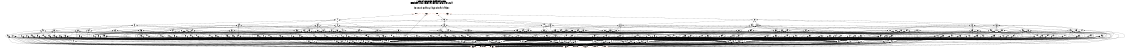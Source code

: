 # Network structure generated by ABC

digraph network {
size = "7.5,10";
center = true;
edge [dir = back];

{
  node [shape = plaintext];
  edge [style = invis];
  LevelTitle1 [label=""];
  LevelTitle2 [label=""];
  Level6 [label = ""];
  Level5 [label = ""];
  Level4 [label = ""];
  Level3 [label = ""];
  Level2 [label = ""];
  Level1 [label = ""];
  Level0 [label = ""];
  LevelTitle1 ->  LevelTitle2 ->  Level6 ->  Level5 ->  Level4 ->  Level3 ->  Level2 ->  Level1 ->  Level0;
}

{
  rank = same;
  LevelTitle1;
  title1 [shape=plaintext,
          fontsize=20,
          fontname = "Times-Roman",
          label="Network structure visualized by ABC\nBenchmark \"top\". Time was Wed Oct 16 16:07:37 2024. "
         ];
}

{
  rank = same;
  LevelTitle2;
  title2 [shape=plaintext,
          fontsize=18,
          fontname = "Times-Roman",
          label="The network contains 224 logic nodes and 0 latches.\n"
         ];
}

{
  rank = same;
  Level6;
  Node9 [label = "o_1_", shape = invtriangle, color = coral, fillcolor = coral];
  Node10 [label = "o_2_", shape = invtriangle, color = coral, fillcolor = coral];
  Node11 [label = "o_0_", shape = invtriangle, color = coral, fillcolor = coral];
  Node12 [label = "o_3_", shape = invtriangle, color = coral, fillcolor = coral];
}

{
  rank = same;
  Level5;
  Node14 [label = "14\n", shape = ellipse];
  Node118 [label = "118\n", shape = ellipse];
  Node167 [label = "167\n", shape = ellipse];
}

{
  rank = same;
  Level4;
  Node15 [label = "15\n", shape = ellipse];
  Node59 [label = "59\n", shape = ellipse];
  Node75 [label = "75\n", shape = ellipse];
  Node119 [label = "119\n", shape = ellipse];
  Node134 [label = "134\n", shape = ellipse];
  Node143 [label = "143\n", shape = ellipse];
  Node154 [label = "154\n", shape = ellipse];
  Node168 [label = "168\n", shape = ellipse];
  Node187 [label = "187\n", shape = ellipse];
  Node200 [label = "200\n", shape = ellipse];
  Node218 [label = "218\n", shape = ellipse];
  Node228 [label = "228\n", shape = ellipse];
}

{
  rank = same;
  Level3;
  Node16 [label = "16\n", shape = ellipse];
  Node32 [label = "32\n", shape = ellipse];
  Node39 [label = "39\n", shape = ellipse];
  Node41 [label = "41\n", shape = ellipse];
  Node54 [label = "54\n", shape = ellipse];
  Node57 [label = "57\n", shape = ellipse];
  Node60 [label = "60\n", shape = ellipse];
  Node65 [label = "65\n", shape = ellipse];
  Node76 [label = "76\n", shape = ellipse];
  Node84 [label = "84\n", shape = ellipse];
  Node89 [label = "89\n", shape = ellipse];
  Node92 [label = "92\n", shape = ellipse];
  Node102 [label = "102\n", shape = ellipse];
  Node107 [label = "107\n", shape = ellipse];
  Node112 [label = "112\n", shape = ellipse];
  Node115 [label = "115\n", shape = ellipse];
  Node120 [label = "120\n", shape = ellipse];
  Node123 [label = "123\n", shape = ellipse];
  Node125 [label = "125\n", shape = ellipse];
  Node129 [label = "129\n", shape = ellipse];
  Node135 [label = "135\n", shape = ellipse];
  Node137 [label = "137\n", shape = ellipse];
  Node139 [label = "139\n", shape = ellipse];
  Node144 [label = "144\n", shape = ellipse];
  Node146 [label = "146\n", shape = ellipse];
  Node148 [label = "148\n", shape = ellipse];
  Node150 [label = "150\n", shape = ellipse];
  Node151 [label = "151\n", shape = ellipse];
  Node155 [label = "155\n", shape = ellipse];
  Node156 [label = "156\n", shape = ellipse];
  Node158 [label = "158\n", shape = ellipse];
  Node161 [label = "161\n", shape = ellipse];
  Node164 [label = "164\n", shape = ellipse];
  Node166 [label = "166\n", shape = ellipse];
  Node169 [label = "169\n", shape = ellipse];
  Node170 [label = "170\n", shape = ellipse];
  Node172 [label = "172\n", shape = ellipse];
  Node174 [label = "174\n", shape = ellipse];
  Node176 [label = "176\n", shape = ellipse];
  Node180 [label = "180\n", shape = ellipse];
  Node188 [label = "188\n", shape = ellipse];
  Node189 [label = "189\n", shape = ellipse];
  Node190 [label = "190\n", shape = ellipse];
  Node193 [label = "193\n", shape = ellipse];
  Node196 [label = "196\n", shape = ellipse];
  Node198 [label = "198\n", shape = ellipse];
  Node201 [label = "201\n", shape = ellipse];
  Node206 [label = "206\n", shape = ellipse];
  Node210 [label = "210\n", shape = ellipse];
  Node214 [label = "214\n", shape = ellipse];
  Node219 [label = "219\n", shape = ellipse];
  Node221 [label = "221\n", shape = ellipse];
  Node223 [label = "223\n", shape = ellipse];
  Node224 [label = "224\n", shape = ellipse];
  Node229 [label = "229\n", shape = ellipse];
  Node230 [label = "230\n", shape = ellipse];
  Node232 [label = "232\n", shape = ellipse];
  Node234 [label = "234\n", shape = ellipse];
  Node235 [label = "235\n", shape = ellipse];
}

{
  rank = same;
  Level2;
  Node17 [label = "17\n", shape = ellipse];
  Node21 [label = "21\n", shape = ellipse];
  Node26 [label = "26\n", shape = ellipse];
  Node33 [label = "33\n", shape = ellipse];
  Node40 [label = "40\n", shape = ellipse];
  Node42 [label = "42\n", shape = ellipse];
  Node46 [label = "46\n", shape = ellipse];
  Node50 [label = "50\n", shape = ellipse];
  Node55 [label = "55\n", shape = ellipse];
  Node58 [label = "58\n", shape = ellipse];
  Node61 [label = "61\n", shape = ellipse];
  Node63 [label = "63\n", shape = ellipse];
  Node66 [label = "66\n", shape = ellipse];
  Node69 [label = "69\n", shape = ellipse];
  Node70 [label = "70\n", shape = ellipse];
  Node73 [label = "73\n", shape = ellipse];
  Node74 [label = "74\n", shape = ellipse];
  Node77 [label = "77\n", shape = ellipse];
  Node78 [label = "78\n", shape = ellipse];
  Node79 [label = "79\n", shape = ellipse];
  Node80 [label = "80\n", shape = ellipse];
  Node81 [label = "81\n", shape = ellipse];
  Node83 [label = "83\n", shape = ellipse];
  Node85 [label = "85\n", shape = ellipse];
  Node86 [label = "86\n", shape = ellipse];
  Node87 [label = "87\n", shape = ellipse];
  Node90 [label = "90\n", shape = ellipse];
  Node91 [label = "91\n", shape = ellipse];
  Node93 [label = "93\n", shape = ellipse];
  Node95 [label = "95\n", shape = ellipse];
  Node96 [label = "96\n", shape = ellipse];
  Node97 [label = "97\n", shape = ellipse];
  Node99 [label = "99\n", shape = ellipse];
  Node103 [label = "103\n", shape = ellipse];
  Node104 [label = "104\n", shape = ellipse];
  Node105 [label = "105\n", shape = ellipse];
  Node106 [label = "106\n", shape = ellipse];
  Node108 [label = "108\n", shape = ellipse];
  Node109 [label = "109\n", shape = ellipse];
  Node110 [label = "110\n", shape = ellipse];
  Node111 [label = "111\n", shape = ellipse];
  Node113 [label = "113\n", shape = ellipse];
  Node116 [label = "116\n", shape = ellipse];
  Node117 [label = "117\n", shape = ellipse];
  Node121 [label = "121\n", shape = ellipse];
  Node122 [label = "122\n", shape = ellipse];
  Node124 [label = "124\n", shape = ellipse];
  Node126 [label = "126\n", shape = ellipse];
  Node127 [label = "127\n", shape = ellipse];
  Node128 [label = "128\n", shape = ellipse];
  Node130 [label = "130\n", shape = ellipse];
  Node131 [label = "131\n", shape = ellipse];
  Node132 [label = "132\n", shape = ellipse];
  Node133 [label = "133\n", shape = ellipse];
  Node136 [label = "136\n", shape = ellipse];
  Node138 [label = "138\n", shape = ellipse];
  Node140 [label = "140\n", shape = ellipse];
  Node141 [label = "141\n", shape = ellipse];
  Node142 [label = "142\n", shape = ellipse];
  Node145 [label = "145\n", shape = ellipse];
  Node147 [label = "147\n", shape = ellipse];
  Node149 [label = "149\n", shape = ellipse];
  Node152 [label = "152\n", shape = ellipse];
  Node153 [label = "153\n", shape = ellipse];
  Node157 [label = "157\n", shape = ellipse];
  Node159 [label = "159\n", shape = ellipse];
  Node160 [label = "160\n", shape = ellipse];
  Node162 [label = "162\n", shape = ellipse];
  Node163 [label = "163\n", shape = ellipse];
  Node165 [label = "165\n", shape = ellipse];
  Node171 [label = "171\n", shape = ellipse];
  Node173 [label = "173\n", shape = ellipse];
  Node175 [label = "175\n", shape = ellipse];
  Node177 [label = "177\n", shape = ellipse];
  Node178 [label = "178\n", shape = ellipse];
  Node179 [label = "179\n", shape = ellipse];
  Node181 [label = "181\n", shape = ellipse];
  Node182 [label = "182\n", shape = ellipse];
  Node183 [label = "183\n", shape = ellipse];
  Node184 [label = "184\n", shape = ellipse];
  Node185 [label = "185\n", shape = ellipse];
  Node186 [label = "186\n", shape = ellipse];
  Node191 [label = "191\n", shape = ellipse];
  Node192 [label = "192\n", shape = ellipse];
  Node194 [label = "194\n", shape = ellipse];
  Node195 [label = "195\n", shape = ellipse];
  Node197 [label = "197\n", shape = ellipse];
  Node199 [label = "199\n", shape = ellipse];
  Node202 [label = "202\n", shape = ellipse];
  Node203 [label = "203\n", shape = ellipse];
  Node204 [label = "204\n", shape = ellipse];
  Node205 [label = "205\n", shape = ellipse];
  Node207 [label = "207\n", shape = ellipse];
  Node208 [label = "208\n", shape = ellipse];
  Node209 [label = "209\n", shape = ellipse];
  Node211 [label = "211\n", shape = ellipse];
  Node212 [label = "212\n", shape = ellipse];
  Node213 [label = "213\n", shape = ellipse];
  Node215 [label = "215\n", shape = ellipse];
  Node216 [label = "216\n", shape = ellipse];
  Node217 [label = "217\n", shape = ellipse];
  Node220 [label = "220\n", shape = ellipse];
  Node222 [label = "222\n", shape = ellipse];
  Node225 [label = "225\n", shape = ellipse];
  Node226 [label = "226\n", shape = ellipse];
  Node227 [label = "227\n", shape = ellipse];
  Node231 [label = "231\n", shape = ellipse];
  Node233 [label = "233\n", shape = ellipse];
  Node236 [label = "236\n", shape = ellipse];
  Node237 [label = "237\n", shape = ellipse];
}

{
  rank = same;
  Level1;
  Node18 [label = "18\n", shape = ellipse];
  Node19 [label = "19\n", shape = ellipse];
  Node20 [label = "20\n", shape = ellipse];
  Node22 [label = "22\n", shape = ellipse];
  Node23 [label = "23\n", shape = ellipse];
  Node24 [label = "24\n", shape = ellipse];
  Node25 [label = "25\n", shape = ellipse];
  Node27 [label = "27\n", shape = ellipse];
  Node28 [label = "28\n", shape = ellipse];
  Node29 [label = "29\n", shape = ellipse];
  Node30 [label = "30\n", shape = ellipse];
  Node31 [label = "31\n", shape = ellipse];
  Node34 [label = "34\n", shape = ellipse];
  Node35 [label = "35\n", shape = ellipse];
  Node36 [label = "36\n", shape = ellipse];
  Node37 [label = "37\n", shape = ellipse];
  Node38 [label = "38\n", shape = ellipse];
  Node43 [label = "43\n", shape = ellipse];
  Node44 [label = "44\n", shape = ellipse];
  Node45 [label = "45\n", shape = ellipse];
  Node47 [label = "47\n", shape = ellipse];
  Node48 [label = "48\n", shape = ellipse];
  Node49 [label = "49\n", shape = ellipse];
  Node51 [label = "51\n", shape = ellipse];
  Node52 [label = "52\n", shape = ellipse];
  Node53 [label = "53\n", shape = ellipse];
  Node56 [label = "56\n", shape = ellipse];
  Node62 [label = "62\n", shape = ellipse];
  Node64 [label = "64\n", shape = ellipse];
  Node67 [label = "67\n", shape = ellipse];
  Node68 [label = "68\n", shape = ellipse];
  Node71 [label = "71\n", shape = ellipse];
  Node72 [label = "72\n", shape = ellipse];
  Node82 [label = "82\n", shape = ellipse];
  Node88 [label = "88\n", shape = ellipse];
  Node94 [label = "94\n", shape = ellipse];
  Node98 [label = "98\n", shape = ellipse];
  Node100 [label = "100\n", shape = ellipse];
  Node101 [label = "101\n", shape = ellipse];
  Node114 [label = "114\n", shape = ellipse];
}

{
  rank = same;
  Level0;
  Node1 [label = "i_7_", shape = triangle, color = coral, fillcolor = coral];
  Node2 [label = "i_5_", shape = triangle, color = coral, fillcolor = coral];
  Node3 [label = "i_6_", shape = triangle, color = coral, fillcolor = coral];
  Node4 [label = "i_3_", shape = triangle, color = coral, fillcolor = coral];
  Node5 [label = "i_4_", shape = triangle, color = coral, fillcolor = coral];
  Node6 [label = "i_1_", shape = triangle, color = coral, fillcolor = coral];
  Node7 [label = "i_2_", shape = triangle, color = coral, fillcolor = coral];
  Node8 [label = "i_0_", shape = triangle, color = coral, fillcolor = coral];
}

title1 -> title2 [style = invis];
title2 -> Node9 [style = invis];
title2 -> Node10 [style = invis];
title2 -> Node11 [style = invis];
title2 -> Node12 [style = invis];
Node9 -> Node10 [style = invis];
Node10 -> Node11 [style = invis];
Node11 -> Node12 [style = invis];
Node9 -> Node14 [style = solid];
Node10 -> Node117 [style = solid];
Node11 -> Node118 [style = solid];
Node12 -> Node167 [style = solid];
Node14 -> Node15 [style = solid];
Node14 -> Node59 [style = solid];
Node14 -> Node75 [style = solid];
Node14 -> Node107 [style = solid];
Node14 -> Node112 [style = solid];
Node14 -> Node115 [style = solid];
Node15 -> Node16 [style = solid];
Node15 -> Node32 [style = solid];
Node15 -> Node39 [style = solid];
Node15 -> Node41 [style = solid];
Node15 -> Node54 [style = solid];
Node15 -> Node57 [style = solid];
Node16 -> Node17 [style = solid];
Node16 -> Node21 [style = solid];
Node16 -> Node26 [style = solid];
Node16 -> Node29 [style = solid];
Node16 -> Node30 [style = solid];
Node16 -> Node31 [style = solid];
Node17 -> Node18 [style = solid];
Node17 -> Node19 [style = solid];
Node17 -> Node20 [style = solid];
Node18 -> Node6 [style = solid];
Node18 -> Node7 [style = solid];
Node18 -> Node8 [style = solid];
Node19 -> Node1 [style = solid];
Node19 -> Node2 [style = solid];
Node19 -> Node3 [style = solid];
Node19 -> Node4 [style = solid];
Node19 -> Node5 [style = solid];
Node20 -> Node1 [style = solid];
Node20 -> Node2 [style = solid];
Node20 -> Node3 [style = solid];
Node20 -> Node4 [style = solid];
Node20 -> Node5 [style = solid];
Node21 -> Node22 [style = solid];
Node21 -> Node23 [style = solid];
Node21 -> Node24 [style = solid];
Node21 -> Node25 [style = solid];
Node22 -> Node6 [style = solid];
Node22 -> Node7 [style = solid];
Node22 -> Node8 [style = solid];
Node23 -> Node6 [style = solid];
Node23 -> Node7 [style = solid];
Node23 -> Node8 [style = solid];
Node24 -> Node1 [style = solid];
Node24 -> Node2 [style = solid];
Node24 -> Node3 [style = solid];
Node24 -> Node4 [style = solid];
Node24 -> Node5 [style = solid];
Node25 -> Node1 [style = solid];
Node25 -> Node2 [style = solid];
Node25 -> Node3 [style = solid];
Node25 -> Node4 [style = solid];
Node25 -> Node5 [style = solid];
Node26 -> Node27 [style = solid];
Node26 -> Node23 [style = solid];
Node26 -> Node25 [style = solid];
Node26 -> Node28 [style = solid];
Node27 -> Node6 [style = solid];
Node27 -> Node7 [style = solid];
Node27 -> Node8 [style = solid];
Node28 -> Node1 [style = solid];
Node28 -> Node2 [style = solid];
Node28 -> Node3 [style = solid];
Node28 -> Node4 [style = solid];
Node28 -> Node5 [style = solid];
Node29 -> Node6 [style = solid];
Node29 -> Node7 [style = solid];
Node29 -> Node8 [style = solid];
Node30 -> Node1 [style = solid];
Node30 -> Node2 [style = solid];
Node30 -> Node3 [style = solid];
Node30 -> Node4 [style = solid];
Node30 -> Node5 [style = solid];
Node31 -> Node1 [style = solid];
Node31 -> Node2 [style = solid];
Node31 -> Node3 [style = solid];
Node31 -> Node4 [style = solid];
Node31 -> Node5 [style = solid];
Node32 -> Node33 [style = solid];
Node32 -> Node37 [style = solid];
Node32 -> Node38 [style = solid];
Node32 -> Node23 [style = solid];
Node33 -> Node34 [style = solid];
Node33 -> Node35 [style = solid];
Node33 -> Node18 [style = solid];
Node33 -> Node36 [style = solid];
Node34 -> Node1 [style = solid];
Node34 -> Node2 [style = solid];
Node34 -> Node3 [style = solid];
Node34 -> Node4 [style = solid];
Node34 -> Node5 [style = solid];
Node35 -> Node6 [style = solid];
Node35 -> Node7 [style = solid];
Node35 -> Node8 [style = solid];
Node36 -> Node1 [style = solid];
Node36 -> Node2 [style = solid];
Node36 -> Node3 [style = solid];
Node36 -> Node4 [style = solid];
Node36 -> Node5 [style = solid];
Node37 -> Node1 [style = solid];
Node37 -> Node2 [style = solid];
Node37 -> Node3 [style = solid];
Node37 -> Node4 [style = solid];
Node37 -> Node5 [style = solid];
Node38 -> Node1 [style = solid];
Node38 -> Node2 [style = solid];
Node38 -> Node3 [style = solid];
Node38 -> Node4 [style = solid];
Node38 -> Node5 [style = solid];
Node39 -> Node40 [style = solid];
Node39 -> Node35 [style = solid];
Node39 -> Node19 [style = solid];
Node39 -> Node20 [style = solid];
Node40 -> Node22 [style = solid];
Node40 -> Node18 [style = solid];
Node40 -> Node24 [style = solid];
Node40 -> Node36 [style = solid];
Node41 -> Node42 [style = solid];
Node41 -> Node46 [style = solid];
Node41 -> Node50 [style = solid];
Node41 -> Node49 [style = solid];
Node41 -> Node52 [style = solid];
Node41 -> Node53 [style = solid];
Node42 -> Node29 [style = solid];
Node42 -> Node43 [style = solid];
Node42 -> Node44 [style = solid];
Node42 -> Node45 [style = solid];
Node43 -> Node6 [style = solid];
Node43 -> Node7 [style = solid];
Node43 -> Node8 [style = solid];
Node44 -> Node1 [style = solid];
Node44 -> Node2 [style = solid];
Node44 -> Node3 [style = solid];
Node44 -> Node4 [style = solid];
Node44 -> Node5 [style = solid];
Node45 -> Node1 [style = solid];
Node45 -> Node2 [style = solid];
Node45 -> Node3 [style = solid];
Node45 -> Node4 [style = solid];
Node45 -> Node5 [style = solid];
Node46 -> Node47 [style = solid];
Node46 -> Node48 [style = solid];
Node46 -> Node49 [style = solid];
Node46 -> Node43 [style = solid];
Node47 -> Node1 [style = solid];
Node47 -> Node2 [style = solid];
Node47 -> Node3 [style = solid];
Node47 -> Node4 [style = solid];
Node47 -> Node5 [style = solid];
Node48 -> Node1 [style = solid];
Node48 -> Node2 [style = solid];
Node48 -> Node3 [style = solid];
Node48 -> Node4 [style = solid];
Node48 -> Node5 [style = solid];
Node49 -> Node6 [style = solid];
Node49 -> Node7 [style = solid];
Node49 -> Node8 [style = solid];
Node50 -> Node29 [style = solid];
Node50 -> Node43 [style = solid];
Node50 -> Node45 [style = solid];
Node50 -> Node51 [style = solid];
Node51 -> Node1 [style = solid];
Node51 -> Node2 [style = solid];
Node51 -> Node3 [style = solid];
Node51 -> Node4 [style = solid];
Node51 -> Node5 [style = solid];
Node52 -> Node1 [style = solid];
Node52 -> Node2 [style = solid];
Node52 -> Node3 [style = solid];
Node52 -> Node4 [style = solid];
Node52 -> Node5 [style = solid];
Node53 -> Node1 [style = solid];
Node53 -> Node2 [style = solid];
Node53 -> Node3 [style = solid];
Node53 -> Node4 [style = solid];
Node53 -> Node5 [style = solid];
Node54 -> Node55 [style = solid];
Node54 -> Node43 [style = solid];
Node54 -> Node30 [style = solid];
Node54 -> Node31 [style = solid];
Node55 -> Node27 [style = solid];
Node55 -> Node49 [style = solid];
Node55 -> Node28 [style = solid];
Node55 -> Node56 [style = solid];
Node56 -> Node1 [style = solid];
Node56 -> Node2 [style = solid];
Node56 -> Node3 [style = solid];
Node56 -> Node4 [style = solid];
Node56 -> Node5 [style = solid];
Node57 -> Node58 [style = solid];
Node57 -> Node29 [style = solid];
Node57 -> Node49 [style = solid];
Node57 -> Node44 [style = solid];
Node57 -> Node56 [style = solid];
Node58 -> Node27 [style = solid];
Node58 -> Node52 [style = solid];
Node58 -> Node53 [style = solid];
Node59 -> Node60 [style = solid];
Node59 -> Node65 [style = solid];
Node59 -> Node69 [style = solid];
Node59 -> Node70 [style = solid];
Node59 -> Node73 [style = solid];
Node59 -> Node74 [style = solid];
Node60 -> Node61 [style = solid];
Node60 -> Node63 [style = solid];
Node60 -> Node29 [style = solid];
Node60 -> Node27 [style = solid];
Node60 -> Node64 [style = solid];
Node61 -> Node62 [style = solid];
Node61 -> Node49 [style = solid];
Node61 -> Node43 [style = solid];
Node61 -> Node2 [style = solid];
Node61 -> Node4 [style = solid];
Node61 -> Node5 [style = solid];
Node62 -> Node1 [style = solid];
Node62 -> Node3 [style = solid];
Node63 -> Node62 [style = solid];
Node63 -> Node2 [style = solid];
Node63 -> Node4 [style = solid];
Node63 -> Node5 [style = solid];
Node64 -> Node1 [style = solid];
Node64 -> Node2 [style = solid];
Node64 -> Node3 [style = solid];
Node64 -> Node4 [style = solid];
Node64 -> Node5 [style = solid];
Node65 -> Node63 [style = solid];
Node65 -> Node66 [style = solid];
Node65 -> Node49 [style = solid];
Node65 -> Node43 [style = solid];
Node65 -> Node64 [style = solid];
Node66 -> Node29 [style = solid];
Node66 -> Node27 [style = solid];
Node66 -> Node67 [style = solid];
Node66 -> Node68 [style = solid];
Node67 -> Node1 [style = solid];
Node67 -> Node2 [style = solid];
Node67 -> Node3 [style = solid];
Node67 -> Node4 [style = solid];
Node67 -> Node5 [style = solid];
Node68 -> Node1 [style = solid];
Node68 -> Node2 [style = solid];
Node68 -> Node3 [style = solid];
Node68 -> Node4 [style = solid];
Node68 -> Node5 [style = solid];
Node69 -> Node49 [style = solid];
Node69 -> Node43 [style = solid];
Node69 -> Node67 [style = solid];
Node69 -> Node68 [style = solid];
Node70 -> Node29 [style = solid];
Node70 -> Node27 [style = solid];
Node70 -> Node71 [style = solid];
Node70 -> Node72 [style = solid];
Node71 -> Node1 [style = solid];
Node71 -> Node2 [style = solid];
Node71 -> Node3 [style = solid];
Node71 -> Node4 [style = solid];
Node71 -> Node5 [style = solid];
Node72 -> Node1 [style = solid];
Node72 -> Node2 [style = solid];
Node72 -> Node3 [style = solid];
Node72 -> Node4 [style = solid];
Node72 -> Node5 [style = solid];
Node73 -> Node29 [style = solid];
Node73 -> Node27 [style = solid];
Node73 -> Node34 [style = solid];
Node73 -> Node38 [style = solid];
Node74 -> Node49 [style = solid];
Node74 -> Node43 [style = solid];
Node74 -> Node71 [style = solid];
Node74 -> Node72 [style = solid];
Node75 -> Node76 [style = solid];
Node75 -> Node84 [style = solid];
Node75 -> Node89 [style = solid];
Node75 -> Node92 [style = solid];
Node75 -> Node102 [style = solid];
Node76 -> Node77 [style = solid];
Node76 -> Node78 [style = solid];
Node76 -> Node79 [style = solid];
Node76 -> Node80 [style = solid];
Node76 -> Node81 [style = solid];
Node76 -> Node83 [style = solid];
Node77 -> Node27 [style = solid];
Node77 -> Node19 [style = solid];
Node77 -> Node20 [style = solid];
Node78 -> Node29 [style = solid];
Node78 -> Node49 [style = solid];
Node78 -> Node24 [style = solid];
Node78 -> Node36 [style = solid];
Node79 -> Node49 [style = solid];
Node79 -> Node19 [style = solid];
Node79 -> Node20 [style = solid];
Node80 -> Node29 [style = solid];
Node80 -> Node43 [style = solid];
Node80 -> Node24 [style = solid];
Node80 -> Node25 [style = solid];
Node81 -> Node22 [style = solid];
Node81 -> Node35 [style = solid];
Node81 -> Node82 [style = solid];
Node81 -> Node2 [style = solid];
Node81 -> Node4 [style = solid];
Node81 -> Node5 [style = solid];
Node82 -> Node1 [style = solid];
Node82 -> Node3 [style = solid];
Node83 -> Node18 [style = solid];
Node83 -> Node23 [style = solid];
Node83 -> Node82 [style = solid];
Node83 -> Node2 [style = solid];
Node83 -> Node4 [style = solid];
Node83 -> Node5 [style = solid];
Node84 -> Node85 [style = solid];
Node84 -> Node86 [style = solid];
Node84 -> Node87 [style = solid];
Node84 -> Node29 [style = solid];
Node84 -> Node27 [style = solid];
Node84 -> Node88 [style = solid];
Node85 -> Node62 [style = solid];
Node85 -> Node2 [style = solid];
Node85 -> Node4 [style = solid];
Node85 -> Node5 [style = solid];
Node86 -> Node71 [style = solid];
Node86 -> Node68 [style = solid];
Node86 -> Node64 [style = solid];
Node86 -> Node6 [style = solid];
Node86 -> Node7 [style = solid];
Node86 -> Node8 [style = solid];
Node87 -> Node23 [style = solid];
Node87 -> Node72 [style = solid];
Node87 -> Node67 [style = solid];
Node88 -> Node1 [style = solid];
Node88 -> Node2 [style = solid];
Node88 -> Node3 [style = solid];
Node88 -> Node4 [style = solid];
Node88 -> Node5 [style = solid];
Node89 -> Node85 [style = solid];
Node89 -> Node63 [style = solid];
Node89 -> Node90 [style = solid];
Node89 -> Node91 [style = solid];
Node89 -> Node35 [style = solid];
Node89 -> Node18 [style = solid];
Node90 -> Node43 [style = solid];
Node90 -> Node22 [style = solid];
Node90 -> Node25 [style = solid];
Node90 -> Node88 [style = solid];
Node91 -> Node22 [style = solid];
Node91 -> Node23 [style = solid];
Node91 -> Node88 [style = solid];
Node91 -> Node64 [style = solid];
Node92 -> Node93 [style = solid];
Node92 -> Node95 [style = solid];
Node92 -> Node96 [style = solid];
Node92 -> Node97 [style = solid];
Node92 -> Node99 [style = solid];
Node93 -> Node94 [style = solid];
Node93 -> Node22 [style = solid];
Node93 -> Node35 [style = solid];
Node93 -> Node2 [style = solid];
Node93 -> Node4 [style = solid];
Node93 -> Node5 [style = solid];
Node94 -> Node1 [style = solid];
Node94 -> Node3 [style = solid];
Node95 -> Node94 [style = solid];
Node95 -> Node18 [style = solid];
Node95 -> Node23 [style = solid];
Node95 -> Node2 [style = solid];
Node95 -> Node4 [style = solid];
Node95 -> Node5 [style = solid];
Node96 -> Node29 [style = solid];
Node96 -> Node27 [style = solid];
Node96 -> Node82 [style = solid];
Node96 -> Node2 [style = solid];
Node96 -> Node4 [style = solid];
Node96 -> Node5 [style = solid];
Node97 -> Node98 [style = solid];
Node97 -> Node49 [style = solid];
Node97 -> Node43 [style = solid];
Node97 -> Node51 [style = solid];
Node98 -> Node1 [style = solid];
Node98 -> Node2 [style = solid];
Node98 -> Node3 [style = solid];
Node98 -> Node4 [style = solid];
Node98 -> Node5 [style = solid];
Node99 -> Node100 [style = solid];
Node99 -> Node101 [style = solid];
Node99 -> Node6 [style = solid];
Node99 -> Node7 [style = solid];
Node99 -> Node8 [style = solid];
Node100 -> Node1 [style = solid];
Node100 -> Node2 [style = solid];
Node100 -> Node3 [style = solid];
Node100 -> Node4 [style = solid];
Node100 -> Node5 [style = solid];
Node101 -> Node1 [style = solid];
Node101 -> Node2 [style = solid];
Node101 -> Node3 [style = solid];
Node101 -> Node4 [style = solid];
Node101 -> Node5 [style = solid];
Node102 -> Node103 [style = solid];
Node102 -> Node104 [style = solid];
Node102 -> Node105 [style = solid];
Node102 -> Node106 [style = solid];
Node103 -> Node94 [style = solid];
Node103 -> Node22 [style = solid];
Node103 -> Node35 [style = solid];
Node103 -> Node2 [style = solid];
Node103 -> Node4 [style = solid];
Node103 -> Node5 [style = solid];
Node104 -> Node94 [style = solid];
Node104 -> Node18 [style = solid];
Node104 -> Node23 [style = solid];
Node104 -> Node2 [style = solid];
Node104 -> Node4 [style = solid];
Node104 -> Node5 [style = solid];
Node105 -> Node22 [style = solid];
Node105 -> Node35 [style = solid];
Node105 -> Node82 [style = solid];
Node105 -> Node2 [style = solid];
Node105 -> Node4 [style = solid];
Node105 -> Node5 [style = solid];
Node106 -> Node18 [style = solid];
Node106 -> Node23 [style = solid];
Node106 -> Node82 [style = solid];
Node106 -> Node2 [style = solid];
Node106 -> Node4 [style = solid];
Node106 -> Node5 [style = solid];
Node107 -> Node108 [style = solid];
Node107 -> Node109 [style = solid];
Node107 -> Node110 [style = solid];
Node107 -> Node111 [style = solid];
Node108 -> Node29 [style = solid];
Node108 -> Node47 [style = solid];
Node108 -> Node27 [style = solid];
Node108 -> Node98 [style = solid];
Node108 -> Node48 [style = solid];
Node109 -> Node34 [style = solid];
Node109 -> Node49 [style = solid];
Node109 -> Node37 [style = solid];
Node109 -> Node43 [style = solid];
Node109 -> Node38 [style = solid];
Node110 -> Node37 [style = solid];
Node110 -> Node38 [style = solid];
Node110 -> Node22 [style = solid];
Node111 -> Node34 [style = solid];
Node111 -> Node35 [style = solid];
Node111 -> Node71 [style = solid];
Node111 -> Node18 [style = solid];
Node112 -> Node113 [style = solid];
Node112 -> Node49 [style = solid];
Node112 -> Node43 [style = solid];
Node112 -> Node114 [style = solid];
Node113 -> Node82 [style = solid];
Node113 -> Node2 [style = solid];
Node113 -> Node4 [style = solid];
Node113 -> Node5 [style = solid];
Node114 -> Node1 [style = solid];
Node114 -> Node2 [style = solid];
Node114 -> Node3 [style = solid];
Node114 -> Node4 [style = solid];
Node114 -> Node5 [style = solid];
Node115 -> Node116 [style = solid];
Node115 -> Node22 [style = solid];
Node115 -> Node72 [style = solid];
Node115 -> Node67 [style = solid];
Node116 -> Node29 [style = solid];
Node116 -> Node27 [style = solid];
Node116 -> Node37 [style = solid];
Node116 -> Node36 [style = solid];
Node117 -> Node23 [style = solid];
Node117 -> Node100 [style = solid];
Node118 -> Node119 [style = solid];
Node118 -> Node134 [style = solid];
Node118 -> Node143 [style = solid];
Node118 -> Node154 [style = solid];
Node119 -> Node120 [style = solid];
Node119 -> Node123 [style = solid];
Node119 -> Node125 [style = solid];
Node119 -> Node129 [style = solid];
Node119 -> Node132 [style = solid];
Node119 -> Node133 [style = solid];
Node120 -> Node121 [style = solid];
Node120 -> Node122 [style = solid];
Node120 -> Node22 [style = solid];
Node120 -> Node23 [style = solid];
Node120 -> Node28 [style = solid];
Node120 -> Node56 [style = solid];
Node121 -> Node49 [style = solid];
Node121 -> Node43 [style = solid];
Node121 -> Node100 [style = solid];
Node121 -> Node101 [style = solid];
Node122 -> Node52 [style = solid];
Node122 -> Node53 [style = solid];
Node122 -> Node45 [style = solid];
Node122 -> Node6 [style = solid];
Node122 -> Node7 [style = solid];
Node122 -> Node8 [style = solid];
Node123 -> Node124 [style = solid];
Node123 -> Node47 [style = solid];
Node123 -> Node27 [style = solid];
Node123 -> Node49 [style = solid];
Node123 -> Node51 [style = solid];
Node124 -> Node29 [style = solid];
Node124 -> Node49 [style = solid];
Node124 -> Node82 [style = solid];
Node124 -> Node2 [style = solid];
Node124 -> Node4 [style = solid];
Node124 -> Node5 [style = solid];
Node125 -> Node126 [style = solid];
Node125 -> Node127 [style = solid];
Node125 -> Node128 [style = solid];
Node125 -> Node27 [style = solid];
Node125 -> Node37 [style = solid];
Node125 -> Node38 [style = solid];
Node126 -> Node29 [style = solid];
Node126 -> Node34 [style = solid];
Node126 -> Node43 [style = solid];
Node126 -> Node68 [style = solid];
Node127 -> Node49 [style = solid];
Node127 -> Node35 [style = solid];
Node127 -> Node25 [style = solid];
Node127 -> Node88 [style = solid];
Node128 -> Node27 [style = solid];
Node128 -> Node34 [style = solid];
Node128 -> Node43 [style = solid];
Node128 -> Node24 [style = solid];
Node129 -> Node130 [style = solid];
Node129 -> Node131 [style = solid];
Node129 -> Node27 [style = solid];
Node129 -> Node22 [style = solid];
Node129 -> Node72 [style = solid];
Node129 -> Node100 [style = solid];
Node130 -> Node98 [style = solid];
Node130 -> Node48 [style = solid];
Node130 -> Node51 [style = solid];
Node130 -> Node6 [style = solid];
Node130 -> Node7 [style = solid];
Node130 -> Node8 [style = solid];
Node131 -> Node35 [style = solid];
Node131 -> Node1 [style = solid];
Node131 -> Node2 [style = solid];
Node131 -> Node3 [style = solid];
Node131 -> Node4 [style = solid];
Node131 -> Node5 [style = solid];
Node132 -> Node27 [style = solid];
Node132 -> Node49 [style = solid];
Node132 -> Node44 [style = solid];
Node132 -> Node45 [style = solid];
Node133 -> Node27 [style = solid];
Node133 -> Node43 [style = solid];
Node133 -> Node30 [style = solid];
Node133 -> Node28 [style = solid];
Node134 -> Node135 [style = solid];
Node134 -> Node137 [style = solid];
Node134 -> Node139 [style = solid];
Node134 -> Node141 [style = solid];
Node134 -> Node142 [style = solid];
Node135 -> Node108 [style = solid];
Node135 -> Node113 [style = solid];
Node135 -> Node136 [style = solid];
Node135 -> Node18 [style = solid];
Node135 -> Node23 [style = solid];
Node135 -> Node114 [style = solid];
Node136 -> Node18 [style = solid];
Node136 -> Node23 [style = solid];
Node136 -> Node100 [style = solid];
Node136 -> Node101 [style = solid];
Node137 -> Node138 [style = solid];
Node137 -> Node35 [style = solid];
Node137 -> Node20 [style = solid];
Node137 -> Node23 [style = solid];
Node137 -> Node25 [style = solid];
Node137 -> Node36 [style = solid];
Node138 -> Node34 [style = solid];
Node138 -> Node22 [style = solid];
Node139 -> Node109 [style = solid];
Node139 -> Node140 [style = solid];
Node139 -> Node22 [style = solid];
Node139 -> Node71 [style = solid];
Node139 -> Node23 [style = solid];
Node139 -> Node68 [style = solid];
Node140 -> Node62 [style = solid];
Node140 -> Node22 [style = solid];
Node140 -> Node18 [style = solid];
Node140 -> Node2 [style = solid];
Node140 -> Node4 [style = solid];
Node140 -> Node5 [style = solid];
Node141 -> Node29 [style = solid];
Node141 -> Node27 [style = solid];
Node141 -> Node31 [style = solid];
Node141 -> Node28 [style = solid];
Node142 -> Node18 [style = solid];
Node142 -> Node19 [style = solid];
Node142 -> Node23 [style = solid];
Node142 -> Node25 [style = solid];
Node143 -> Node115 [style = solid];
Node143 -> Node144 [style = solid];
Node143 -> Node146 [style = solid];
Node143 -> Node148 [style = solid];
Node143 -> Node150 [style = solid];
Node143 -> Node151 [style = solid];
Node144 -> Node85 [style = solid];
Node144 -> Node145 [style = solid];
Node144 -> Node43 [style = solid];
Node144 -> Node35 [style = solid];
Node144 -> Node24 [style = solid];
Node145 -> Node62 [style = solid];
Node145 -> Node22 [style = solid];
Node145 -> Node35 [style = solid];
Node145 -> Node2 [style = solid];
Node145 -> Node4 [style = solid];
Node145 -> Node5 [style = solid];
Node146 -> Node63 [style = solid];
Node146 -> Node147 [style = solid];
Node146 -> Node35 [style = solid];
Node146 -> Node18 [style = solid];
Node146 -> Node68 [style = solid];
Node147 -> Node62 [style = solid];
Node147 -> Node18 [style = solid];
Node147 -> Node23 [style = solid];
Node147 -> Node2 [style = solid];
Node147 -> Node4 [style = solid];
Node147 -> Node5 [style = solid];
Node148 -> Node77 [style = solid];
Node148 -> Node149 [style = solid];
Node148 -> Node29 [style = solid];
Node148 -> Node35 [style = solid];
Node148 -> Node24 [style = solid];
Node148 -> Node100 [style = solid];
Node149 -> Node47 [style = solid];
Node149 -> Node22 [style = solid];
Node149 -> Node23 [style = solid];
Node149 -> Node44 [style = solid];
Node149 -> Node45 [style = solid];
Node149 -> Node51 [style = solid];
Node150 -> Node69 [style = solid];
Node150 -> Node29 [style = solid];
Node150 -> Node43 [style = solid];
Node150 -> Node38 [style = solid];
Node150 -> Node72 [style = solid];
Node151 -> Node70 [style = solid];
Node151 -> Node85 [style = solid];
Node151 -> Node63 [style = solid];
Node151 -> Node152 [style = solid];
Node151 -> Node153 [style = solid];
Node151 -> Node49 [style = solid];
Node152 -> Node29 [style = solid];
Node152 -> Node18 [style = solid];
Node152 -> Node68 [style = solid];
Node152 -> Node64 [style = solid];
Node153 -> Node29 [style = solid];
Node153 -> Node43 [style = solid];
Node153 -> Node67 [style = solid];
Node153 -> Node64 [style = solid];
Node154 -> Node155 [style = solid];
Node154 -> Node156 [style = solid];
Node154 -> Node158 [style = solid];
Node154 -> Node161 [style = solid];
Node154 -> Node164 [style = solid];
Node154 -> Node166 [style = solid];
Node155 -> Node110 [style = solid];
Node155 -> Node27 [style = solid];
Node155 -> Node34 [style = solid];
Node155 -> Node35 [style = solid];
Node155 -> Node64 [style = solid];
Node156 -> Node157 [style = solid];
Node156 -> Node29 [style = solid];
Node156 -> Node23 [style = solid];
Node156 -> Node25 [style = solid];
Node156 -> Node31 [style = solid];
Node157 -> Node34 [style = solid];
Node157 -> Node22 [style = solid];
Node157 -> Node18 [style = solid];
Node157 -> Node24 [style = solid];
Node158 -> Node85 [style = solid];
Node158 -> Node63 [style = solid];
Node158 -> Node159 [style = solid];
Node158 -> Node160 [style = solid];
Node158 -> Node29 [style = solid];
Node158 -> Node43 [style = solid];
Node159 -> Node62 [style = solid];
Node159 -> Node49 [style = solid];
Node159 -> Node22 [style = solid];
Node159 -> Node2 [style = solid];
Node159 -> Node4 [style = solid];
Node159 -> Node5 [style = solid];
Node160 -> Node29 [style = solid];
Node160 -> Node27 [style = solid];
Node160 -> Node67 [style = solid];
Node160 -> Node68 [style = solid];
Node161 -> Node162 [style = solid];
Node161 -> Node163 [style = solid];
Node161 -> Node47 [style = solid];
Node161 -> Node43 [style = solid];
Node161 -> Node44 [style = solid];
Node162 -> Node27 [style = solid];
Node162 -> Node49 [style = solid];
Node162 -> Node114 [style = solid];
Node162 -> Node100 [style = solid];
Node163 -> Node30 [style = solid];
Node163 -> Node31 [style = solid];
Node163 -> Node28 [style = solid];
Node163 -> Node6 [style = solid];
Node163 -> Node7 [style = solid];
Node163 -> Node8 [style = solid];
Node164 -> Node165 [style = solid];
Node164 -> Node49 [style = solid];
Node164 -> Node43 [style = solid];
Node164 -> Node31 [style = solid];
Node164 -> Node28 [style = solid];
Node165 -> Node29 [style = solid];
Node165 -> Node27 [style = solid];
Node165 -> Node30 [style = solid];
Node165 -> Node56 [style = solid];
Node166 -> Node58 [style = solid];
Node166 -> Node29 [style = solid];
Node166 -> Node43 [style = solid];
Node166 -> Node30 [style = solid];
Node166 -> Node44 [style = solid];
Node167 -> Node168 [style = solid];
Node167 -> Node187 [style = solid];
Node167 -> Node200 [style = solid];
Node167 -> Node218 [style = solid];
Node167 -> Node228 [style = solid];
Node168 -> Node169 [style = solid];
Node168 -> Node170 [style = solid];
Node168 -> Node172 [style = solid];
Node168 -> Node174 [style = solid];
Node168 -> Node176 [style = solid];
Node168 -> Node180 [style = solid];
Node169 -> Node113 [style = solid];
Node169 -> Node18 [style = solid];
Node169 -> Node23 [style = solid];
Node169 -> Node114 [style = solid];
Node170 -> Node136 [style = solid];
Node170 -> Node171 [style = solid];
Node170 -> Node29 [style = solid];
Node170 -> Node27 [style = solid];
Node170 -> Node98 [style = solid];
Node170 -> Node51 [style = solid];
Node171 -> Node47 [style = solid];
Node171 -> Node48 [style = solid];
Node171 -> Node49 [style = solid];
Node171 -> Node43 [style = solid];
Node172 -> Node173 [style = solid];
Node172 -> Node18 [style = solid];
Node172 -> Node23 [style = solid];
Node172 -> Node30 [style = solid];
Node172 -> Node31 [style = solid];
Node172 -> Node28 [style = solid];
Node173 -> Node35 [style = solid];
Node173 -> Node44 [style = solid];
Node174 -> Node175 [style = solid];
Node174 -> Node22 [style = solid];
Node174 -> Node52 [style = solid];
Node174 -> Node53 [style = solid];
Node175 -> Node47 [style = solid];
Node175 -> Node35 [style = solid];
Node175 -> Node18 [style = solid];
Node175 -> Node44 [style = solid];
Node176 -> Node113 [style = solid];
Node176 -> Node177 [style = solid];
Node176 -> Node178 [style = solid];
Node176 -> Node179 [style = solid];
Node176 -> Node27 [style = solid];
Node176 -> Node101 [style = solid];
Node177 -> Node29 [style = solid];
Node177 -> Node98 [style = solid];
Node177 -> Node43 [style = solid];
Node177 -> Node114 [style = solid];
Node178 -> Node22 [style = solid];
Node178 -> Node35 [style = solid];
Node178 -> Node30 [style = solid];
Node178 -> Node56 [style = solid];
Node179 -> Node43 [style = solid];
Node179 -> Node35 [style = solid];
Node179 -> Node31 [style = solid];
Node179 -> Node114 [style = solid];
Node180 -> Node181 [style = solid];
Node180 -> Node182 [style = solid];
Node180 -> Node183 [style = solid];
Node180 -> Node184 [style = solid];
Node180 -> Node185 [style = solid];
Node180 -> Node186 [style = solid];
Node181 -> Node49 [style = solid];
Node181 -> Node37 [style = solid];
Node181 -> Node38 [style = solid];
Node182 -> Node29 [style = solid];
Node182 -> Node43 [style = solid];
Node182 -> Node71 [style = solid];
Node182 -> Node36 [style = solid];
Node183 -> Node29 [style = solid];
Node183 -> Node27 [style = solid];
Node183 -> Node19 [style = solid];
Node183 -> Node25 [style = solid];
Node184 -> Node29 [style = solid];
Node184 -> Node43 [style = solid];
Node184 -> Node20 [style = solid];
Node184 -> Node36 [style = solid];
Node185 -> Node47 [style = solid];
Node185 -> Node98 [style = solid];
Node185 -> Node48 [style = solid];
Node185 -> Node22 [style = solid];
Node185 -> Node18 [style = solid];
Node185 -> Node114 [style = solid];
Node186 -> Node29 [style = solid];
Node186 -> Node49 [style = solid];
Node186 -> Node71 [style = solid];
Node186 -> Node72 [style = solid];
Node186 -> Node67 [style = solid];
Node186 -> Node64 [style = solid];
Node187 -> Node188 [style = solid];
Node187 -> Node189 [style = solid];
Node187 -> Node190 [style = solid];
Node187 -> Node193 [style = solid];
Node187 -> Node196 [style = solid];
Node187 -> Node198 [style = solid];
Node188 -> Node124 [style = solid];
Node188 -> Node49 [style = solid];
Node188 -> Node45 [style = solid];
Node188 -> Node51 [style = solid];
Node189 -> Node121 [style = solid];
Node189 -> Node35 [style = solid];
Node189 -> Node23 [style = solid];
Node189 -> Node45 [style = solid];
Node189 -> Node56 [style = solid];
Node190 -> Node191 [style = solid];
Node190 -> Node192 [style = solid];
Node190 -> Node71 [style = solid];
Node190 -> Node23 [style = solid];
Node190 -> Node36 [style = solid];
Node191 -> Node29 [style = solid];
Node191 -> Node48 [style = solid];
Node191 -> Node43 [style = solid];
Node191 -> Node52 [style = solid];
Node192 -> Node19 [style = solid];
Node192 -> Node20 [style = solid];
Node192 -> Node25 [style = solid];
Node192 -> Node6 [style = solid];
Node192 -> Node7 [style = solid];
Node192 -> Node8 [style = solid];
Node193 -> Node194 [style = solid];
Node193 -> Node195 [style = solid];
Node193 -> Node49 [style = solid];
Node193 -> Node71 [style = solid];
Node193 -> Node18 [style = solid];
Node193 -> Node25 [style = solid];
Node194 -> Node22 [style = solid];
Node194 -> Node35 [style = solid];
Node194 -> Node100 [style = solid];
Node194 -> Node101 [style = solid];
Node195 -> Node37 [style = solid];
Node195 -> Node38 [style = solid];
Node195 -> Node36 [style = solid];
Node195 -> Node6 [style = solid];
Node195 -> Node7 [style = solid];
Node195 -> Node8 [style = solid];
Node196 -> Node197 [style = solid];
Node196 -> Node23 [style = solid];
Node196 -> Node52 [style = solid];
Node196 -> Node53 [style = solid];
Node197 -> Node35 [style = solid];
Node197 -> Node18 [style = solid];
Node197 -> Node45 [style = solid];
Node197 -> Node51 [style = solid];
Node198 -> Node113 [style = solid];
Node198 -> Node199 [style = solid];
Node198 -> Node35 [style = solid];
Node198 -> Node18 [style = solid];
Node198 -> Node51 [style = solid];
Node199 -> Node98 [style = solid];
Node199 -> Node48 [style = solid];
Node199 -> Node23 [style = solid];
Node200 -> Node201 [style = solid];
Node200 -> Node206 [style = solid];
Node200 -> Node210 [style = solid];
Node200 -> Node214 [style = solid];
Node201 -> Node202 [style = solid];
Node201 -> Node203 [style = solid];
Node201 -> Node204 [style = solid];
Node201 -> Node205 [style = solid];
Node202 -> Node18 [style = solid];
Node202 -> Node23 [style = solid];
Node202 -> Node67 [style = solid];
Node202 -> Node68 [style = solid];
Node203 -> Node22 [style = solid];
Node203 -> Node35 [style = solid];
Node203 -> Node71 [style = solid];
Node203 -> Node72 [style = solid];
Node204 -> Node37 [style = solid];
Node204 -> Node22 [style = solid];
Node204 -> Node35 [style = solid];
Node204 -> Node36 [style = solid];
Node205 -> Node38 [style = solid];
Node205 -> Node35 [style = solid];
Node205 -> Node18 [style = solid];
Node205 -> Node72 [style = solid];
Node206 -> Node85 [style = solid];
Node206 -> Node63 [style = solid];
Node206 -> Node207 [style = solid];
Node206 -> Node208 [style = solid];
Node206 -> Node209 [style = solid];
Node206 -> Node23 [style = solid];
Node207 -> Node43 [style = solid];
Node207 -> Node35 [style = solid];
Node207 -> Node19 [style = solid];
Node207 -> Node64 [style = solid];
Node208 -> Node49 [style = solid];
Node208 -> Node43 [style = solid];
Node208 -> Node20 [style = solid];
Node208 -> Node24 [style = solid];
Node209 -> Node35 [style = solid];
Node209 -> Node18 [style = solid];
Node209 -> Node67 [style = solid];
Node209 -> Node64 [style = solid];
Node210 -> Node211 [style = solid];
Node210 -> Node212 [style = solid];
Node210 -> Node213 [style = solid];
Node210 -> Node49 [style = solid];
Node210 -> Node30 [style = solid];
Node210 -> Node31 [style = solid];
Node211 -> Node29 [style = solid];
Node211 -> Node43 [style = solid];
Node211 -> Node53 [style = solid];
Node211 -> Node56 [style = solid];
Node212 -> Node49 [style = solid];
Node212 -> Node43 [style = solid];
Node212 -> Node53 [style = solid];
Node212 -> Node44 [style = solid];
Node213 -> Node29 [style = solid];
Node213 -> Node27 [style = solid];
Node213 -> Node52 [style = solid];
Node213 -> Node45 [style = solid];
Node214 -> Node215 [style = solid];
Node214 -> Node216 [style = solid];
Node214 -> Node217 [style = solid];
Node214 -> Node22 [style = solid];
Node214 -> Node19 [style = solid];
Node214 -> Node20 [style = solid];
Node215 -> Node37 [style = solid];
Node215 -> Node35 [style = solid];
Node215 -> Node18 [style = solid];
Node215 -> Node24 [style = solid];
Node216 -> Node34 [style = solid];
Node216 -> Node38 [style = solid];
Node216 -> Node18 [style = solid];
Node216 -> Node23 [style = solid];
Node217 -> Node29 [style = solid];
Node217 -> Node18 [style = solid];
Node217 -> Node24 [style = solid];
Node217 -> Node56 [style = solid];
Node218 -> Node112 [style = solid];
Node218 -> Node219 [style = solid];
Node218 -> Node221 [style = solid];
Node218 -> Node223 [style = solid];
Node218 -> Node224 [style = solid];
Node218 -> Node227 [style = solid];
Node219 -> Node220 [style = solid];
Node219 -> Node35 [style = solid];
Node219 -> Node71 [style = solid];
Node219 -> Node23 [style = solid];
Node219 -> Node67 [style = solid];
Node219 -> Node64 [style = solid];
Node220 -> Node43 [style = solid];
Node220 -> Node25 [style = solid];
Node221 -> Node222 [style = solid];
Node221 -> Node35 [style = solid];
Node221 -> Node18 [style = solid];
Node221 -> Node114 [style = solid];
Node221 -> Node100 [style = solid];
Node222 -> Node22 [style = solid];
Node222 -> Node1 [style = solid];
Node222 -> Node2 [style = solid];
Node222 -> Node3 [style = solid];
Node222 -> Node4 [style = solid];
Node222 -> Node5 [style = solid];
Node223 -> Node79 [style = solid];
Node223 -> Node29 [style = solid];
Node223 -> Node49 [style = solid];
Node223 -> Node25 [style = solid];
Node223 -> Node36 [style = solid];
Node224 -> Node225 [style = solid];
Node224 -> Node226 [style = solid];
Node224 -> Node98 [style = solid];
Node224 -> Node48 [style = solid];
Node224 -> Node35 [style = solid];
Node224 -> Node18 [style = solid];
Node225 -> Node47 [style = solid];
Node225 -> Node22 [style = solid];
Node225 -> Node23 [style = solid];
Node225 -> Node51 [style = solid];
Node226 -> Node35 [style = solid];
Node226 -> Node23 [style = solid];
Node226 -> Node51 [style = solid];
Node226 -> Node114 [style = solid];
Node227 -> Node49 [style = solid];
Node227 -> Node71 [style = solid];
Node227 -> Node23 [style = solid];
Node227 -> Node72 [style = solid];
Node228 -> Node229 [style = solid];
Node228 -> Node230 [style = solid];
Node228 -> Node232 [style = solid];
Node228 -> Node234 [style = solid];
Node228 -> Node235 [style = solid];
Node228 -> Node237 [style = solid];
Node229 -> Node97 [style = solid];
Node229 -> Node29 [style = solid];
Node229 -> Node48 [style = solid];
Node229 -> Node49 [style = solid];
Node229 -> Node51 [style = solid];
Node230 -> Node21 [style = solid];
Node230 -> Node231 [style = solid];
Node230 -> Node35 [style = solid];
Node230 -> Node18 [style = solid];
Node230 -> Node19 [style = solid];
Node230 -> Node20 [style = solid];
Node231 -> Node49 [style = solid];
Node231 -> Node23 [style = solid];
Node231 -> Node25 [style = solid];
Node231 -> Node56 [style = solid];
Node232 -> Node233 [style = solid];
Node232 -> Node106 [style = solid];
Node232 -> Node35 [style = solid];
Node232 -> Node18 [style = solid];
Node232 -> Node53 [style = solid];
Node232 -> Node56 [style = solid];
Node233 -> Node22 [style = solid];
Node233 -> Node35 [style = solid];
Node233 -> Node52 [style = solid];
Node233 -> Node45 [style = solid];
Node234 -> Node113 [style = solid];
Node234 -> Node100 [style = solid];
Node234 -> Node101 [style = solid];
Node234 -> Node6 [style = solid];
Node234 -> Node7 [style = solid];
Node234 -> Node8 [style = solid];
Node235 -> Node236 [style = solid];
Node235 -> Node23 [style = solid];
Node235 -> Node30 [style = solid];
Node235 -> Node31 [style = solid];
Node236 -> Node49 [style = solid];
Node236 -> Node35 [style = solid];
Node236 -> Node56 [style = solid];
Node236 -> Node100 [style = solid];
Node237 -> Node52 [style = solid];
Node237 -> Node53 [style = solid];
Node237 -> Node45 [style = solid];
Node237 -> Node6 [style = solid];
Node237 -> Node7 [style = solid];
Node237 -> Node8 [style = solid];
}

